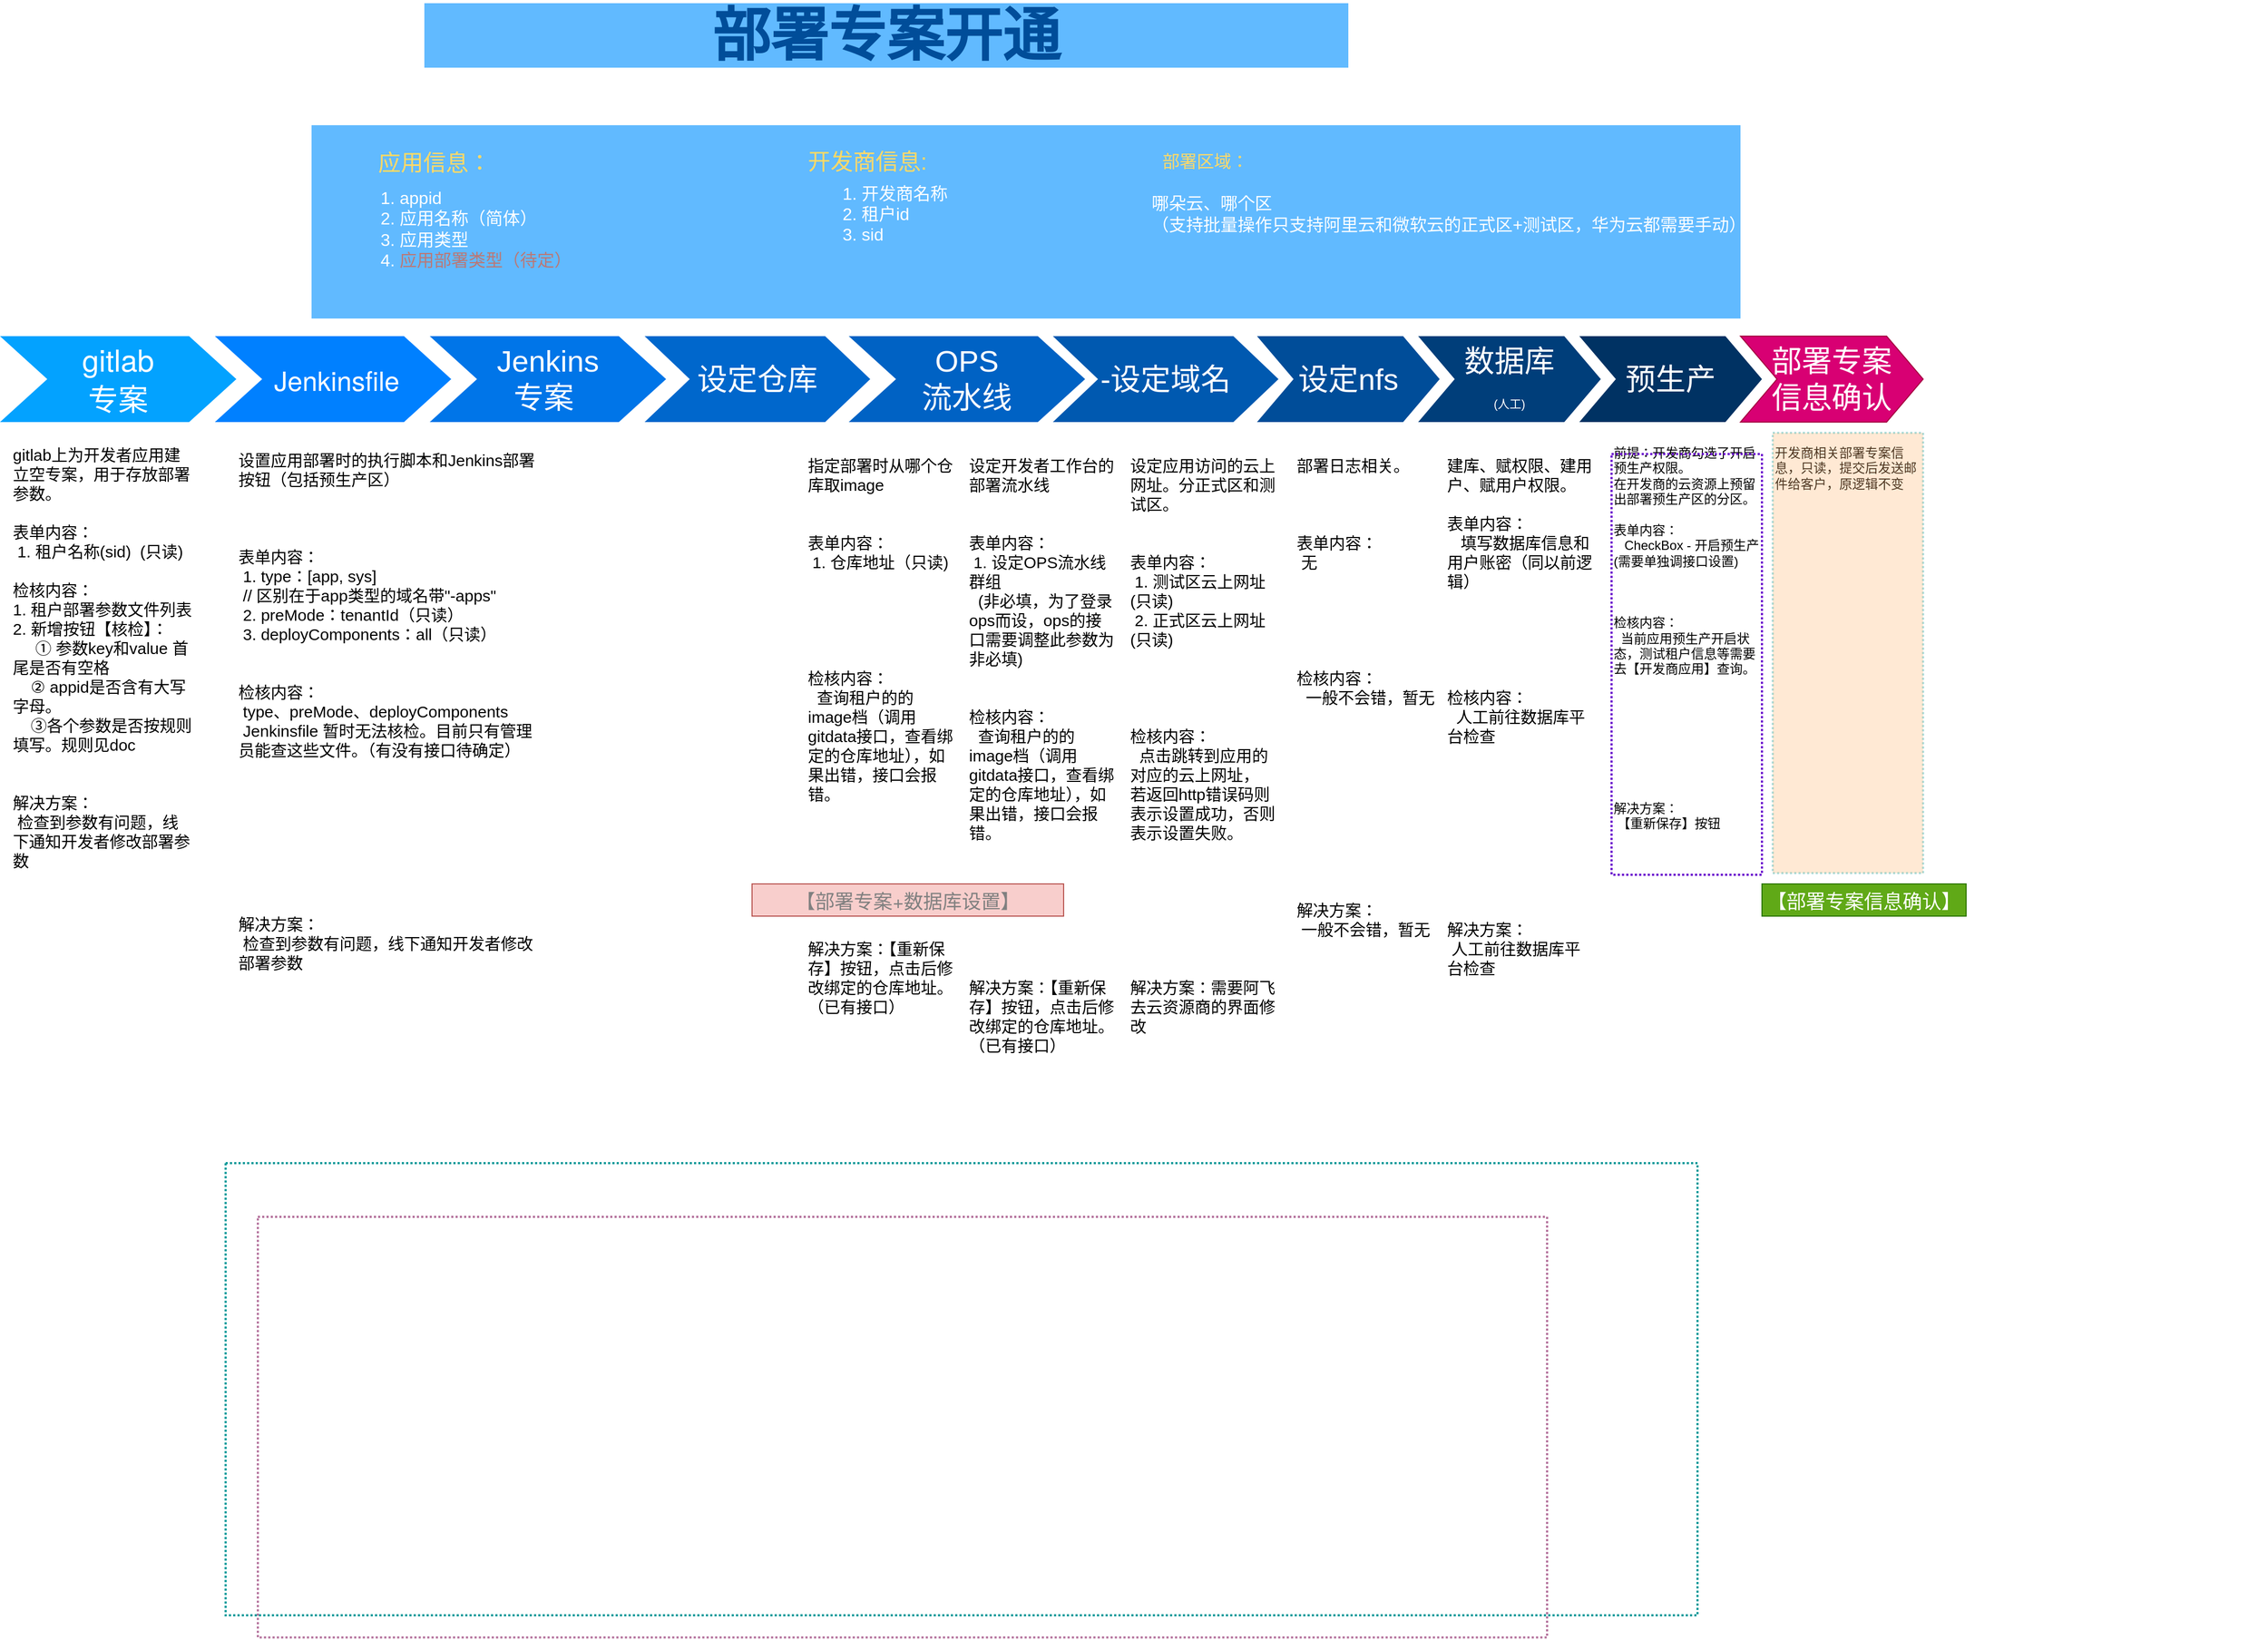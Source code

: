 <mxfile version="15.9.1" type="github">
  <diagram name="Page-1" id="d9b1e647-80fa-b4a2-5024-87a742678bcc">
    <mxGraphModel dx="3179" dy="1987" grid="1" gridSize="10" guides="1" tooltips="1" connect="1" arrows="1" fold="1" page="1" pageScale="1" pageWidth="1100" pageHeight="850" background="none" math="0" shadow="0">
      <root>
        <mxCell id="0" />
        <mxCell id="1" parent="0" />
        <mxCell id="57fe6abec08f04cb-1" value="&lt;font face=&quot;helvetica neue, helvetica, tahoma, arial, pingfang sc, source han sans cn, source han sans, source han serif, hiragino sans gb, wenquanyi micro hei, microsoft yahei, sans-serif&quot; style=&quot;font-size: 25px&quot;&gt;&amp;nbsp;Jenkinsfile&lt;/font&gt;" style="shape=step;whiteSpace=wrap;html=1;fontSize=25;fillColor=#0080FF;fontColor=#FFFFFF;strokeColor=none;" parent="1" vertex="1">
          <mxGeometry x="-150" y="180" width="220" height="80" as="geometry" />
        </mxCell>
        <mxCell id="57fe6abec08f04cb-2" value="Jenkins &lt;br&gt;专案&amp;nbsp;" style="shape=step;whiteSpace=wrap;html=1;fontSize=28;fillColor=#0075E8;fontColor=#FFFFFF;strokeColor=none;" parent="1" vertex="1">
          <mxGeometry x="50" y="180" width="220" height="80" as="geometry" />
        </mxCell>
        <mxCell id="57fe6abec08f04cb-3" value="设定仓库" style="shape=step;whiteSpace=wrap;html=1;fontSize=28;fillColor=#0067CC;fontColor=#FFFFFF;strokeColor=none;" parent="1" vertex="1">
          <mxGeometry x="250" y="180" width="210" height="80" as="geometry" />
        </mxCell>
        <mxCell id="57fe6abec08f04cb-4" value="OPS&lt;br&gt;流水线" style="shape=step;whiteSpace=wrap;html=1;fontSize=28;fillColor=#0062C4;fontColor=#FFFFFF;strokeColor=none;" parent="1" vertex="1">
          <mxGeometry x="440" y="180" width="220" height="80" as="geometry" />
        </mxCell>
        <mxCell id="57fe6abec08f04cb-5" value="-设定域名" style="shape=step;whiteSpace=wrap;html=1;fontSize=28;fillColor=#0059B0;fontColor=#FFFFFF;strokeColor=none;" parent="1" vertex="1">
          <mxGeometry x="630" y="180" width="210" height="80" as="geometry" />
        </mxCell>
        <mxCell id="57fe6abec08f04cb-6" value="设定nfs" style="shape=step;whiteSpace=wrap;html=1;fontSize=28;fillColor=#004D99;fontColor=#FFFFFF;strokeColor=none;" parent="1" vertex="1">
          <mxGeometry x="820" y="180" width="170" height="80" as="geometry" />
        </mxCell>
        <mxCell id="57fe6abec08f04cb-7" value="部署专案开通" style="text;html=1;strokeColor=none;fillColor=#61BAFF;align=center;verticalAlign=middle;whiteSpace=wrap;fontSize=54;fontStyle=1;fontColor=#004D99;" parent="1" vertex="1">
          <mxGeometry x="45" y="-130" width="860" height="60" as="geometry" />
        </mxCell>
        <mxCell id="QD2z16ngsbT5WN4hHSJs-1" value="&lt;font face=&quot;helvetica neue, helvetica, tahoma, arial, pingfang sc, source han sans cn, source han sans, source han serif, hiragino sans gb, wenquanyi micro hei, microsoft yahei, sans-serif&quot; style=&quot;font-size: 28px&quot;&gt;gitlab&lt;br&gt;专案&lt;/font&gt;" style="shape=step;whiteSpace=wrap;html=1;fontSize=28;fillColor=#03A2FF;fontColor=#FFFFFF;strokeColor=none;" vertex="1" parent="1">
          <mxGeometry x="-350" y="180" width="220" height="80" as="geometry" />
        </mxCell>
        <mxCell id="QD2z16ngsbT5WN4hHSJs-6" value="&lt;font&gt;&lt;span style=&quot;font-family: &amp;#34;helvetica neue&amp;#34; , &amp;#34;helvetica&amp;#34; , &amp;#34;tahoma&amp;#34; , &amp;#34;arial&amp;#34; , &amp;#34;pingfang sc&amp;#34; , &amp;#34;source han sans cn&amp;#34; , &amp;#34;source han sans&amp;#34; , &amp;#34;source han serif&amp;#34; , &amp;#34;hiragino sans gb&amp;#34; , &amp;#34;wenquanyi micro hei&amp;#34; , &amp;#34;microsoft yahei&amp;#34; , sans-serif ; font-size: 18px&quot;&gt;【&lt;/span&gt;&lt;span style=&quot;font-family: &amp;#34;helvetica neue&amp;#34; , &amp;#34;helvetica&amp;#34; , &amp;#34;tahoma&amp;#34; , &amp;#34;arial&amp;#34; , &amp;#34;pingfang sc&amp;#34; , &amp;#34;source han sans cn&amp;#34; , &amp;#34;source han sans&amp;#34; , &amp;#34;source han serif&amp;#34; , &amp;#34;hiragino sans gb&amp;#34; , &amp;#34;wenquanyi micro hei&amp;#34; , &amp;#34;microsoft yahei&amp;#34; , sans-serif ; font-size: 18px&quot;&gt;部署专案+数据库设置&lt;/span&gt;&lt;span style=&quot;font-family: &amp;#34;helvetica neue&amp;#34; , &amp;#34;helvetica&amp;#34; , &amp;#34;tahoma&amp;#34; , &amp;#34;arial&amp;#34; , &amp;#34;pingfang sc&amp;#34; , &amp;#34;source han sans cn&amp;#34; , &amp;#34;source han sans&amp;#34; , &amp;#34;source han serif&amp;#34; , &amp;#34;hiragino sans gb&amp;#34; , &amp;#34;wenquanyi micro hei&amp;#34; , &amp;#34;microsoft yahei&amp;#34; , sans-serif ; font-size: 18px&quot;&gt;】&lt;/span&gt;&lt;/font&gt;" style="text;html=1;strokeColor=#b85450;fillColor=#f8cecc;align=center;verticalAlign=middle;whiteSpace=wrap;rounded=0;fontColor=#808080;" vertex="1" parent="1">
          <mxGeometry x="350" y="690" width="290" height="30" as="geometry" />
        </mxCell>
        <mxCell id="QD2z16ngsbT5WN4hHSJs-15" value="预生产" style="shape=step;whiteSpace=wrap;html=1;fontSize=28;fillColor=#003263;fontColor=#FFFFFF;strokeColor=none;" vertex="1" parent="1">
          <mxGeometry x="1120" y="180" width="170" height="80" as="geometry" />
        </mxCell>
        <mxCell id="QD2z16ngsbT5WN4hHSJs-16" value="前提：开发商勾选了开启预生产权限。&lt;br style=&quot;font-size: 12px;&quot;&gt;在开发商的云资源上预留出部署预生产区的分区。&lt;br style=&quot;font-size: 12px;&quot;&gt;&lt;br style=&quot;font-size: 12px;&quot;&gt;表单内容：&lt;br style=&quot;font-size: 12px;&quot;&gt;&amp;nbsp; &amp;nbsp;CheckBox - 开启预生产&lt;br style=&quot;font-size: 12px;&quot;&gt;(需要单独调接口设置)&lt;br style=&quot;font-size: 12px;&quot;&gt;&lt;br style=&quot;font-size: 12px;&quot;&gt;&lt;br style=&quot;font-size: 12px;&quot;&gt;&lt;br style=&quot;font-size: 12px;&quot;&gt;检核内容：&lt;br style=&quot;font-size: 12px;&quot;&gt;&amp;nbsp; 当前应用预生产开启状态，测试租户信息等需要去【开发商应用】查询。&lt;div style=&quot;font-size: 12px;&quot;&gt;&lt;br style=&quot;font-size: 12px;&quot;&gt;&lt;/div&gt;&lt;div style=&quot;font-size: 12px;&quot;&gt;&lt;br style=&quot;font-size: 12px;&quot;&gt;&lt;/div&gt;&lt;div style=&quot;font-size: 12px;&quot;&gt;&lt;br style=&quot;font-size: 12px;&quot;&gt;&lt;/div&gt;&lt;div style=&quot;font-size: 12px;&quot;&gt;&lt;br style=&quot;font-size: 12px;&quot;&gt;&lt;/div&gt;&lt;div style=&quot;font-size: 12px;&quot;&gt;&lt;br style=&quot;font-size: 12px;&quot;&gt;&lt;/div&gt;&lt;div style=&quot;font-size: 12px;&quot;&gt;&lt;br style=&quot;font-size: 12px;&quot;&gt;&lt;/div&gt;&lt;div style=&quot;font-size: 12px;&quot;&gt;&lt;br style=&quot;font-size: 12px;&quot;&gt;&lt;/div&gt;&lt;div style=&quot;font-size: 12px;&quot;&gt;&lt;br style=&quot;font-size: 12px;&quot;&gt;&lt;/div&gt;&lt;div style=&quot;font-size: 12px;&quot;&gt;&lt;span style=&quot;font-size: 12px;&quot;&gt;解决方案：&lt;/span&gt;&lt;span style=&quot;font-size: 12px;&quot;&gt;&amp;nbsp;&amp;nbsp;&lt;/span&gt;&lt;br style=&quot;font-size: 12px;&quot;&gt;&lt;/div&gt;&amp;nbsp;【重新保存】按钮&lt;div style=&quot;font-size: 12px;&quot;&gt;&lt;br style=&quot;font-size: 12px;&quot;&gt;&lt;/div&gt;" style="text;spacingTop=-5;fillColor=#ffffff;whiteSpace=wrap;html=1;align=left;fontSize=12;fontFamily=Helvetica;fillColor=none;strokeColor=none;" vertex="1" parent="1">
          <mxGeometry x="1150" y="280" width="140" height="470" as="geometry" />
        </mxCell>
        <mxCell id="QD2z16ngsbT5WN4hHSJs-17" value="数据库&lt;br&gt;&lt;font style=&quot;font-size: 11px&quot;&gt;(人工)&lt;/font&gt;" style="shape=step;whiteSpace=wrap;html=1;fontSize=28;fillColor=#003E7A;fontColor=#FFFFFF;strokeColor=none;" vertex="1" parent="1">
          <mxGeometry x="970" y="180" width="170" height="80" as="geometry" />
        </mxCell>
        <mxCell id="QD2z16ngsbT5WN4hHSJs-19" value="部署专案&lt;br&gt;信息确认" style="shape=step;whiteSpace=wrap;html=1;fontSize=28;fillColor=#d80073;strokeColor=#A50040;fontColor=#ffffff;" vertex="1" parent="1">
          <mxGeometry x="1270" y="180" width="170" height="80" as="geometry" />
        </mxCell>
        <mxCell id="QD2z16ngsbT5WN4hHSJs-20" value="开发商相关部署专案信息，只读，提交后发送邮件给客户，原逻辑不变" style="text;spacingTop=-5;fillColor=#ffffff;whiteSpace=wrap;html=1;align=left;fontSize=12;fontFamily=Helvetica;fillColor=none;strokeColor=none;" vertex="1" parent="1">
          <mxGeometry x="1300" y="280" width="140" height="470" as="geometry" />
        </mxCell>
        <mxCell id="QD2z16ngsbT5WN4hHSJs-21" value="&lt;font&gt;&lt;span style=&quot;font-family: &amp;#34;helvetica neue&amp;#34; , &amp;#34;helvetica&amp;#34; , &amp;#34;tahoma&amp;#34; , &amp;#34;arial&amp;#34; , &amp;#34;pingfang sc&amp;#34; , &amp;#34;source han sans cn&amp;#34; , &amp;#34;source han sans&amp;#34; , &amp;#34;source han serif&amp;#34; , &amp;#34;hiragino sans gb&amp;#34; , &amp;#34;wenquanyi micro hei&amp;#34; , &amp;#34;microsoft yahei&amp;#34; , sans-serif ; font-size: 18px&quot;&gt;【&lt;/span&gt;&lt;span style=&quot;font-family: &amp;#34;helvetica neue&amp;#34; , &amp;#34;helvetica&amp;#34; , &amp;#34;tahoma&amp;#34; , &amp;#34;arial&amp;#34; , &amp;#34;pingfang sc&amp;#34; , &amp;#34;source han sans cn&amp;#34; , &amp;#34;source han sans&amp;#34; , &amp;#34;source han serif&amp;#34; , &amp;#34;hiragino sans gb&amp;#34; , &amp;#34;wenquanyi micro hei&amp;#34; , &amp;#34;microsoft yahei&amp;#34; , sans-serif ; font-size: 18px&quot;&gt;部署专案信息确认&lt;/span&gt;&lt;span style=&quot;font-family: &amp;#34;helvetica neue&amp;#34; , &amp;#34;helvetica&amp;#34; , &amp;#34;tahoma&amp;#34; , &amp;#34;arial&amp;#34; , &amp;#34;pingfang sc&amp;#34; , &amp;#34;source han sans cn&amp;#34; , &amp;#34;source han sans&amp;#34; , &amp;#34;source han serif&amp;#34; , &amp;#34;hiragino sans gb&amp;#34; , &amp;#34;wenquanyi micro hei&amp;#34; , &amp;#34;microsoft yahei&amp;#34; , sans-serif ; font-size: 18px&quot;&gt;】&lt;/span&gt;&lt;/font&gt;" style="text;html=1;strokeColor=#2D7600;fillColor=#60a917;align=center;verticalAlign=middle;whiteSpace=wrap;rounded=0;fontColor=#ffffff;" vertex="1" parent="1">
          <mxGeometry x="1290" y="690" width="190" height="30" as="geometry" />
        </mxCell>
        <mxCell id="QD2z16ngsbT5WN4hHSJs-26" value="" style="group" vertex="1" connectable="0" parent="1">
          <mxGeometry x="-50" y="-20" width="1809.675" height="180" as="geometry" />
        </mxCell>
        <mxCell id="QD2z16ngsbT5WN4hHSJs-3" value="" style="text;html=1;strokeColor=none;fillColor=#61BAFF;align=center;verticalAlign=middle;whiteSpace=wrap;fontSize=54;fontStyle=1;fontColor=#004D99;container=0;" vertex="1" parent="QD2z16ngsbT5WN4hHSJs-26">
          <mxGeometry x="-10" y="3.58" width="1330" height="180" as="geometry" />
        </mxCell>
        <mxCell id="QD2z16ngsbT5WN4hHSJs-11" value="&lt;div&gt;部署区域：&lt;/div&gt;" style="text;html=1;strokeColor=none;fillColor=none;align=left;verticalAlign=middle;whiteSpace=wrap;rounded=1;fontColor=#FFD966;fontSize=16;" vertex="1" parent="QD2z16ngsbT5WN4hHSJs-26">
          <mxGeometry x="779.994" y="30.0" width="729.355" height="13.585" as="geometry" />
        </mxCell>
        <mxCell id="QD2z16ngsbT5WN4hHSJs-9" value="&lt;ol style=&quot;font-size: 16px;&quot;&gt;&lt;li style=&quot;font-size: 16px;&quot;&gt;开发商名称&lt;/li&gt;&lt;li style=&quot;font-size: 16px;&quot;&gt;租户id&lt;/li&gt;&lt;li style=&quot;font-size: 16px;&quot;&gt;sid&lt;/li&gt;&lt;/ol&gt;" style="text;html=1;strokeColor=none;fillColor=none;align=left;verticalAlign=middle;whiteSpace=wrap;rounded=1;fontColor=#FFFFFF;fontSize=16;" vertex="1" parent="QD2z16ngsbT5WN4hHSJs-26">
          <mxGeometry x="460.004" y="79.623" width="729.355" height="13.585" as="geometry" />
        </mxCell>
        <mxCell id="QD2z16ngsbT5WN4hHSJs-5" value="开发商信息:" style="text;html=1;strokeColor=none;fillColor=none;align=left;verticalAlign=middle;whiteSpace=wrap;rounded=1;fontColor=#FFD966;fontSize=21;arcSize=50;sketch=0;" vertex="1" parent="QD2z16ngsbT5WN4hHSJs-26">
          <mxGeometry x="450" y="30" width="170" height="13.58" as="geometry" />
        </mxCell>
        <mxCell id="QD2z16ngsbT5WN4hHSJs-13" value="" style="group;fontColor=#FFD966;fontSize=21;" vertex="1" connectable="0" parent="QD2z16ngsbT5WN4hHSJs-26">
          <mxGeometry x="50" y="29.99" width="160" height="31.42" as="geometry" />
        </mxCell>
        <mxCell id="QD2z16ngsbT5WN4hHSJs-4" value="&lt;div&gt;&lt;font style=&quot;font-size: 21px&quot;&gt;应用信息：&lt;/font&gt;&lt;/div&gt;" style="text;html=1;strokeColor=none;fillColor=none;align=left;verticalAlign=middle;whiteSpace=wrap;rounded=1;fontColor=#FFD966;fontSize=16;" vertex="1" parent="QD2z16ngsbT5WN4hHSJs-13">
          <mxGeometry width="119.07" height="15.285" as="geometry" />
        </mxCell>
        <mxCell id="QD2z16ngsbT5WN4hHSJs-7" value="&lt;span&gt;哪朵云、哪个区&lt;/span&gt;&lt;br&gt;&lt;div style=&quot;font-size: 16px&quot;&gt;&lt;span style=&quot;font-size: 16px&quot;&gt;（支持批量操作只支持阿里云和微软云的正式区+测试区，华为云都需要手动）&lt;/span&gt;&lt;/div&gt;" style="text;html=1;strokeColor=none;fillColor=none;align=left;verticalAlign=middle;whiteSpace=wrap;rounded=1;fontColor=#FFFFFF;fontSize=16;" vertex="1" parent="QD2z16ngsbT5WN4hHSJs-26">
          <mxGeometry x="769.997" y="79.627" width="1029.677" height="13.585" as="geometry" />
        </mxCell>
        <mxCell id="QD2z16ngsbT5WN4hHSJs-10" value="&lt;ol style=&quot;font-size: 16px&quot;&gt;&lt;li style=&quot;font-size: 16px&quot;&gt;appid&lt;/li&gt;&lt;li style=&quot;font-size: 16px&quot;&gt;应用名称（简体）&lt;/li&gt;&lt;li style=&quot;font-size: 16px&quot;&gt;应用类型&lt;/li&gt;&lt;li style=&quot;font-size: 16px&quot;&gt;&lt;font color=&quot;#ba7876&quot;&gt;应用部署类型（待定）&lt;/font&gt;&lt;/li&gt;&lt;/ol&gt;" style="text;html=1;strokeColor=none;fillColor=none;align=left;verticalAlign=middle;whiteSpace=wrap;rounded=1;fontColor=#FFFFFF;fontSize=16;" vertex="1" parent="QD2z16ngsbT5WN4hHSJs-26">
          <mxGeometry x="30.004" y="93.211" width="922.419" height="13.585" as="geometry" />
        </mxCell>
        <mxCell id="QD2z16ngsbT5WN4hHSJs-34" value="" style="rounded=0;whiteSpace=wrap;html=1;shadow=0;dashed=1;dashPattern=1 1;labelBackgroundColor=none;sketch=0;fontSize=26;fontColor=#BA7876;strokeColor=#009999;strokeWidth=2;fillColor=#FFB570;opacity=30;" vertex="1" parent="1">
          <mxGeometry x="1300" y="270" width="140" height="410" as="geometry" />
        </mxCell>
        <mxCell id="57fe6abec08f04cb-8" value="设置应用部署时的执行脚本和Jenkins部署按钮（包括预生产区）&lt;br style=&quot;font-size: 15px;&quot;&gt;&lt;br style=&quot;font-size: 15px;&quot;&gt;&lt;br style=&quot;font-size: 15px;&quot;&gt;&lt;br style=&quot;font-size: 15px;&quot;&gt;表单内容：&lt;br style=&quot;font-size: 15px;&quot;&gt;&amp;nbsp;1.&amp;nbsp;type：[app,&amp;nbsp;sys]&lt;br style=&quot;font-size: 15px;&quot;&gt;&amp;nbsp;// 区别在于app类型的域名带&quot;-apps&quot;&amp;nbsp;&lt;br style=&quot;font-size: 15px;&quot;&gt;&amp;nbsp;2.&amp;nbsp;preMode：tenantId（只读）&lt;br style=&quot;font-size: 15px;&quot;&gt;&amp;nbsp;3.&amp;nbsp;deployComponents：all（只读）&lt;br style=&quot;font-size: 15px;&quot;&gt;&lt;br style=&quot;font-size: 15px;&quot;&gt;&lt;br style=&quot;font-size: 15px;&quot;&gt;检核内容：&lt;br style=&quot;font-size: 15px;&quot;&gt;&amp;nbsp;type、preMode、deployComponents&lt;br style=&quot;font-size: 15px;&quot;&gt;&amp;nbsp;Jenkinsfile 暂时无法核检。目前只有管理员能查这些文件。（有没有接口待确定）&lt;br style=&quot;font-size: 15px;&quot;&gt;&lt;br style=&quot;font-size: 15px;&quot;&gt;&lt;br style=&quot;font-size: 15px;&quot;&gt;&lt;div style=&quot;font-size: 15px;&quot;&gt;&lt;br style=&quot;font-size: 15px;&quot;&gt;&lt;/div&gt;&lt;div style=&quot;font-size: 15px;&quot;&gt;&lt;br style=&quot;font-size: 15px;&quot;&gt;&lt;/div&gt;&lt;div style=&quot;font-size: 15px;&quot;&gt;&lt;br style=&quot;font-size: 15px;&quot;&gt;&lt;/div&gt;&lt;div style=&quot;font-size: 15px;&quot;&gt;&lt;br style=&quot;font-size: 15px;&quot;&gt;&lt;/div&gt;&lt;div style=&quot;font-size: 15px;&quot;&gt;&lt;br style=&quot;font-size: 15px;&quot;&gt;&lt;/div&gt;&lt;div style=&quot;font-size: 15px;&quot;&gt;&lt;br style=&quot;font-size: 15px;&quot;&gt;&lt;/div&gt;&lt;div style=&quot;font-size: 15px;&quot;&gt;解决方案：&lt;/div&gt;&lt;div style=&quot;font-size: 15px;&quot;&gt;&amp;nbsp;检查到参数有问题，线下通知开发者修改部署参数&lt;/div&gt;" style="text;spacingTop=-5;fillColor=#ffffff;whiteSpace=wrap;html=1;align=left;fontSize=15;fontFamily=Helvetica;fillColor=none;strokeColor=none;" parent="1" vertex="1">
          <mxGeometry x="-130" y="284.892" width="280" height="460.208" as="geometry" />
        </mxCell>
        <mxCell id="57fe6abec08f04cb-10" value="指定部署时从哪个仓库取image&lt;br style=&quot;font-size: 15px;&quot;&gt;&lt;br style=&quot;font-size: 15px;&quot;&gt;&lt;br style=&quot;font-size: 15px;&quot;&gt;表单内容：&lt;br style=&quot;font-size: 15px;&quot;&gt;&amp;nbsp;1. 仓库地址（只读)&lt;br style=&quot;font-size: 15px;&quot;&gt;&lt;br style=&quot;font-size: 15px;&quot;&gt;&lt;br style=&quot;font-size: 15px;&quot;&gt;&lt;br style=&quot;font-size: 15px;&quot;&gt;&lt;br style=&quot;font-size: 15px;&quot;&gt;&lt;br style=&quot;font-size: 15px;&quot;&gt;检核内容：&lt;br style=&quot;font-size: 15px;&quot;&gt;&amp;nbsp; 查询&lt;span style=&quot;font-size: 15px;&quot;&gt;租户的的image档（调用 gitdata接口，查看绑定的仓库地址），如果出错，接口会报错。&lt;/span&gt;&lt;div style=&quot;font-size: 15px;&quot;&gt;&lt;br style=&quot;font-size: 15px;&quot;&gt;&lt;/div&gt;&lt;div style=&quot;font-size: 15px;&quot;&gt;&lt;br style=&quot;font-size: 15px;&quot;&gt;&lt;/div&gt;&lt;div style=&quot;font-size: 15px;&quot;&gt;&lt;br style=&quot;font-size: 15px;&quot;&gt;&lt;/div&gt;&lt;div style=&quot;font-size: 15px;&quot;&gt;&lt;br style=&quot;font-size: 15px;&quot;&gt;&lt;/div&gt;&lt;div style=&quot;font-size: 15px;&quot;&gt;&lt;br style=&quot;font-size: 15px;&quot;&gt;&lt;/div&gt;&lt;div style=&quot;font-size: 15px;&quot;&gt;&lt;br style=&quot;font-size: 15px;&quot;&gt;&lt;/div&gt;&lt;div style=&quot;font-size: 15px;&quot;&gt;&lt;br style=&quot;font-size: 15px;&quot;&gt;&lt;/div&gt;&lt;div style=&quot;font-size: 15px;&quot;&gt;解决方案：【重新保存】按钮，点击后修改绑定的仓库地址。（已有接口）&lt;/div&gt;&lt;br style=&quot;font-size: 15px;&quot;&gt;&lt;br style=&quot;font-size: 15px;&quot;&gt;&lt;div style=&quot;font-size: 15px;&quot;&gt;&lt;br style=&quot;font-size: 15px;&quot;&gt;&lt;/div&gt;&lt;div style=&quot;font-size: 15px;&quot;&gt;&lt;br style=&quot;font-size: 15px;&quot;&gt;&lt;/div&gt;&lt;div style=&quot;font-size: 15px;&quot;&gt;&lt;br style=&quot;font-size: 15px;&quot;&gt;&lt;/div&gt;&lt;div style=&quot;font-size: 15px;&quot;&gt;&lt;br style=&quot;font-size: 15px;&quot;&gt;&lt;/div&gt;&lt;div style=&quot;font-size: 15px;&quot;&gt;&lt;br style=&quot;font-size: 15px;&quot;&gt;&lt;/div&gt;&lt;div style=&quot;font-size: 15px;&quot;&gt;&lt;br style=&quot;font-size: 15px;&quot;&gt;&lt;/div&gt;&lt;div style=&quot;font-size: 15px;&quot;&gt;&lt;br style=&quot;font-size: 15px;&quot;&gt;&lt;/div&gt;" style="text;spacingTop=-5;fillColor=#ffffff;whiteSpace=wrap;html=1;align=left;fontSize=15;fontFamily=Helvetica;fillColor=none;strokeColor=none;" parent="1" vertex="1">
          <mxGeometry x="400" y="289.792" width="140" height="460.208" as="geometry" />
        </mxCell>
        <mxCell id="57fe6abec08f04cb-11" value="设定开发者工作台的部署流水线&lt;br style=&quot;font-size: 15px;&quot;&gt;&lt;br style=&quot;font-size: 15px;&quot;&gt;&lt;br style=&quot;font-size: 15px;&quot;&gt;表单内容：&lt;br style=&quot;font-size: 15px;&quot;&gt;&amp;nbsp;1. 设定OPS流水线群组&amp;nbsp;&lt;br style=&quot;font-size: 15px;&quot;&gt;&amp;nbsp; (非必填，为了登录ops而设，ops的接口需要调整此参数为非必填)&lt;br style=&quot;font-size: 15px;&quot;&gt;&lt;br style=&quot;font-size: 15px;&quot;&gt;&lt;br style=&quot;font-size: 15px;&quot;&gt;检核内容：&lt;br style=&quot;font-size: 15px;&quot;&gt;&amp;nbsp; 查询租户的的image档（调用 gitdata接口，查看绑定的仓库地址），如果出错，接口会报错。&lt;div style=&quot;font-size: 15px;&quot;&gt;&lt;br style=&quot;font-size: 15px;&quot;&gt;&lt;/div&gt;&lt;div style=&quot;font-size: 15px;&quot;&gt;&lt;br style=&quot;font-size: 15px;&quot;&gt;&lt;/div&gt;&lt;div style=&quot;font-size: 15px;&quot;&gt;&lt;br style=&quot;font-size: 15px;&quot;&gt;&lt;/div&gt;&lt;div style=&quot;font-size: 15px;&quot;&gt;&lt;br style=&quot;font-size: 15px;&quot;&gt;&lt;/div&gt;&lt;div style=&quot;font-size: 15px;&quot;&gt;&lt;br style=&quot;font-size: 15px;&quot;&gt;&lt;/div&gt;&lt;div style=&quot;font-size: 15px;&quot;&gt;&lt;br style=&quot;font-size: 15px;&quot;&gt;&lt;/div&gt;&lt;div style=&quot;font-size: 15px;&quot;&gt;&lt;br style=&quot;font-size: 15px;&quot;&gt;&lt;/div&gt;&lt;div style=&quot;font-size: 15px;&quot;&gt;解决方案：【重新保存】按钮，点击后修改绑定的仓库地址。（已有接口）&lt;/div&gt;&lt;div style=&quot;font-size: 15px;&quot;&gt;&lt;br style=&quot;font-size: 15px;&quot;&gt;&lt;/div&gt;" style="text;spacingTop=-5;fillColor=#ffffff;whiteSpace=wrap;html=1;align=left;fontSize=15;fontFamily=Helvetica;fillColor=none;strokeColor=none;" parent="1" vertex="1">
          <mxGeometry x="550" y="289.792" width="140" height="460.208" as="geometry" />
        </mxCell>
        <mxCell id="QD2z16ngsbT5WN4hHSJs-29" value="" style="rounded=0;whiteSpace=wrap;html=1;shadow=0;dashed=1;dashPattern=1 1;labelBackgroundColor=none;sketch=0;fontSize=15;fontColor=#BA7876;strokeColor=#B5739D;fillColor=none;strokeWidth=2;" vertex="1" parent="1">
          <mxGeometry x="-110" y="1000.002" width="1200" height="391.667" as="geometry" />
        </mxCell>
        <mxCell id="57fe6abec08f04cb-12" value="设定应用访问的云上网址。分正式区和测试区。&lt;br style=&quot;font-size: 15px;&quot;&gt;&lt;br style=&quot;font-size: 15px;&quot;&gt;&lt;br style=&quot;font-size: 15px;&quot;&gt;表单内容：&lt;br style=&quot;font-size: 15px;&quot;&gt;&amp;nbsp;1. 测试区云上网址(只读)&lt;br style=&quot;font-size: 15px;&quot;&gt;&amp;nbsp;2. 正式区云上网址(只读)&lt;br style=&quot;font-size: 15px;&quot;&gt;&lt;br style=&quot;font-size: 15px;&quot;&gt;&lt;br style=&quot;font-size: 15px;&quot;&gt;&lt;br style=&quot;font-size: 15px;&quot;&gt;&lt;br style=&quot;font-size: 15px;&quot;&gt;检核内容：&lt;br style=&quot;font-size: 15px;&quot;&gt;&amp;nbsp; 点击跳转到应用的对应的云上网址， 若返回http错误码则表示设置成功，否则表示设置失败。&lt;div style=&quot;font-size: 15px;&quot;&gt;&lt;br style=&quot;font-size: 15px;&quot;&gt;&lt;/div&gt;&lt;div style=&quot;font-size: 15px;&quot;&gt;&lt;br style=&quot;font-size: 15px;&quot;&gt;&lt;/div&gt;&lt;div style=&quot;font-size: 15px;&quot;&gt;&lt;br style=&quot;font-size: 15px;&quot;&gt;&lt;/div&gt;&lt;div style=&quot;font-size: 15px;&quot;&gt;&lt;br style=&quot;font-size: 15px;&quot;&gt;&lt;/div&gt;&lt;div style=&quot;font-size: 15px;&quot;&gt;&lt;br style=&quot;font-size: 15px;&quot;&gt;&lt;/div&gt;&lt;div style=&quot;font-size: 15px;&quot;&gt;&lt;br style=&quot;font-size: 15px;&quot;&gt;&lt;/div&gt;&lt;div style=&quot;font-size: 15px;&quot;&gt;&lt;br style=&quot;font-size: 15px;&quot;&gt;&lt;/div&gt;&lt;div style=&quot;font-size: 15px;&quot;&gt;解决方案：需要阿飞去云资源商的界面修改&lt;/div&gt;&lt;div style=&quot;font-size: 15px;&quot;&gt;&lt;br style=&quot;font-size: 15px;&quot;&gt;&lt;/div&gt;" style="text;spacingTop=-5;fillColor=#ffffff;whiteSpace=wrap;html=1;align=left;fontSize=15;fontFamily=Helvetica;fillColor=none;strokeColor=none;" parent="1" vertex="1">
          <mxGeometry x="700" y="289.792" width="140" height="460.208" as="geometry" />
        </mxCell>
        <mxCell id="57fe6abec08f04cb-13" value="部署日志相关。&lt;br style=&quot;font-size: 15px;&quot;&gt;&lt;br style=&quot;font-size: 15px;&quot;&gt;&lt;br style=&quot;font-size: 15px;&quot;&gt;&lt;br style=&quot;font-size: 15px;&quot;&gt;表单内容：&lt;br style=&quot;font-size: 15px;&quot;&gt;&amp;nbsp;无&lt;br style=&quot;font-size: 15px;&quot;&gt;&lt;br style=&quot;font-size: 15px;&quot;&gt;&lt;br style=&quot;font-size: 15px;&quot;&gt;&lt;br style=&quot;font-size: 15px;&quot;&gt;&lt;br style=&quot;font-size: 15px;&quot;&gt;&lt;br style=&quot;font-size: 15px;&quot;&gt;检核内容：&lt;br style=&quot;font-size: 15px;&quot;&gt;&amp;nbsp; 一般不会错，暂无&lt;div style=&quot;font-size: 15px;&quot;&gt;&lt;br style=&quot;font-size: 15px;&quot;&gt;&lt;/div&gt;&lt;div style=&quot;font-size: 15px;&quot;&gt;&lt;br style=&quot;font-size: 15px;&quot;&gt;&lt;/div&gt;&lt;div style=&quot;font-size: 15px;&quot;&gt;&lt;br style=&quot;font-size: 15px;&quot;&gt;&lt;/div&gt;&lt;div style=&quot;font-size: 15px;&quot;&gt;&lt;br style=&quot;font-size: 15px;&quot;&gt;&lt;/div&gt;&lt;div style=&quot;font-size: 15px;&quot;&gt;&lt;br style=&quot;font-size: 15px;&quot;&gt;&lt;/div&gt;&lt;div style=&quot;font-size: 15px;&quot;&gt;&lt;br style=&quot;font-size: 15px;&quot;&gt;&lt;/div&gt;&lt;div style=&quot;font-size: 15px;&quot;&gt;&lt;br style=&quot;font-size: 15px;&quot;&gt;&lt;/div&gt;&lt;div style=&quot;font-size: 15px;&quot;&gt;&lt;br style=&quot;font-size: 15px;&quot;&gt;&lt;/div&gt;&lt;div style=&quot;font-size: 15px;&quot;&gt;&lt;br style=&quot;font-size: 15px;&quot;&gt;&lt;/div&gt;&lt;div style=&quot;font-size: 15px;&quot;&gt;&lt;br style=&quot;font-size: 15px;&quot;&gt;&lt;/div&gt;&lt;div style=&quot;font-size: 15px;&quot;&gt;解决方案：&lt;span style=&quot;font-size: 15px;&quot;&gt;&amp;nbsp;&amp;nbsp;&lt;/span&gt;&lt;/div&gt;&amp;nbsp;一般不会错，暂无&lt;div style=&quot;font-size: 15px;&quot;&gt;&lt;br style=&quot;font-size: 15px;&quot;&gt;&lt;/div&gt;" style="text;spacingTop=-5;fillColor=#ffffff;whiteSpace=wrap;html=1;align=left;fontSize=15;fontFamily=Helvetica;fillColor=none;strokeColor=none;" parent="1" vertex="1">
          <mxGeometry x="855" y="289.792" width="140" height="460.208" as="geometry" />
        </mxCell>
        <mxCell id="QD2z16ngsbT5WN4hHSJs-33" value="" style="rounded=0;whiteSpace=wrap;html=1;shadow=0;dashed=1;dashPattern=1 1;labelBackgroundColor=none;sketch=0;fontSize=15;fontColor=#BA7876;strokeColor=#009999;strokeWidth=2;fillColor=none;" vertex="1" parent="1">
          <mxGeometry x="-140" y="950.004" width="1370" height="421.042" as="geometry" />
        </mxCell>
        <mxCell id="QD2z16ngsbT5WN4hHSJs-2" value="gitlab上为开发者应用建立空专案，用于存放部署参数。&lt;br style=&quot;font-size: 15px&quot;&gt;&lt;br style=&quot;font-size: 15px&quot;&gt;表单内容：&lt;br style=&quot;font-size: 15px&quot;&gt;&amp;nbsp;1. 租户名称(sid)&amp;nbsp; (只读)&lt;br style=&quot;font-size: 15px&quot;&gt;&amp;nbsp;&lt;br style=&quot;font-size: 15px&quot;&gt;检核内容：&lt;br style=&quot;font-size: 15px&quot;&gt;1. 租户部署参数文件列表&lt;br style=&quot;font-size: 15px&quot;&gt;2.&amp;nbsp;&lt;span style=&quot;font-size: 15px&quot;&gt;新增按钮【核检】：&lt;/span&gt;&lt;div style=&quot;font-size: 15px&quot;&gt;&lt;span style=&quot;font-size: 15px&quot;&gt;&amp;nbsp; &amp;nbsp; &amp;nbsp;① 参数key和value 首尾是否有空格&lt;/span&gt;&lt;br style=&quot;font-size: 15px&quot;&gt;&lt;/div&gt;&lt;div style=&quot;font-size: 15px&quot;&gt;&lt;span style=&quot;font-size: 15px&quot;&gt;&amp;nbsp; &amp;nbsp; ② appid是否含有大写字母。&lt;/span&gt;&lt;/div&gt;&lt;div style=&quot;font-size: 15px&quot;&gt;&lt;span style=&quot;font-size: 15px&quot;&gt;&amp;nbsp; &amp;nbsp; ③各个参数是否按规则填写。规则见doc&lt;/span&gt;&lt;br style=&quot;font-size: 15px&quot;&gt;&lt;/div&gt;&lt;div style=&quot;font-size: 15px&quot;&gt;&lt;span style=&quot;font-size: 15px&quot;&gt;&lt;br style=&quot;font-size: 15px&quot;&gt;&lt;/span&gt;&lt;/div&gt;&lt;div style=&quot;font-size: 15px&quot;&gt;&lt;span style=&quot;font-size: 15px&quot;&gt;&lt;br&gt;&lt;/span&gt;&lt;/div&gt;&lt;div style=&quot;font-size: 15px&quot;&gt;&lt;span style=&quot;font-size: 15px&quot;&gt;解决方案：&lt;/span&gt;&lt;/div&gt;&lt;div style=&quot;font-size: 15px&quot;&gt;&lt;span style=&quot;font-size: 15px&quot;&gt;&amp;nbsp;检查到参数有问题，线下通知开发者修改部署参数&lt;/span&gt;&lt;/div&gt;" style="text;spacingTop=-5;fillColor=#ffffff;whiteSpace=wrap;html=1;align=left;fontSize=15;fontFamily=Helvetica;fillColor=none;strokeColor=none;" vertex="1" parent="1">
          <mxGeometry x="-340" y="280" width="170" height="460.21" as="geometry" />
        </mxCell>
        <mxCell id="QD2z16ngsbT5WN4hHSJs-18" value="建库、赋权限、建用户、赋用户权限。&lt;br style=&quot;font-size: 15px;&quot;&gt;&lt;br style=&quot;font-size: 15px;&quot;&gt;表单内容：&lt;br style=&quot;font-size: 15px;&quot;&gt;&amp;nbsp; &amp;nbsp;填写数据库信息和用户账密（同以前逻辑）&lt;br style=&quot;font-size: 15px;&quot;&gt;&lt;br style=&quot;font-size: 15px;&quot;&gt;&lt;br style=&quot;font-size: 15px;&quot;&gt;&lt;br style=&quot;font-size: 15px;&quot;&gt;&lt;br style=&quot;font-size: 15px;&quot;&gt;&lt;br style=&quot;font-size: 15px;&quot;&gt;检核内容：&lt;br style=&quot;font-size: 15px;&quot;&gt;&amp;nbsp; 人工前往数据库平台检查&lt;div style=&quot;font-size: 15px;&quot;&gt;&lt;br style=&quot;font-size: 15px;&quot;&gt;&lt;/div&gt;&lt;div style=&quot;font-size: 15px;&quot;&gt;&lt;br style=&quot;font-size: 15px;&quot;&gt;&lt;/div&gt;&lt;div style=&quot;font-size: 15px;&quot;&gt;&lt;br style=&quot;font-size: 15px;&quot;&gt;&lt;/div&gt;&lt;div style=&quot;font-size: 15px;&quot;&gt;&lt;br style=&quot;font-size: 15px;&quot;&gt;&lt;/div&gt;&lt;div style=&quot;font-size: 15px;&quot;&gt;&lt;br style=&quot;font-size: 15px;&quot;&gt;&lt;/div&gt;&lt;div style=&quot;font-size: 15px;&quot;&gt;&lt;br style=&quot;font-size: 15px;&quot;&gt;&lt;/div&gt;&lt;div style=&quot;font-size: 15px;&quot;&gt;&lt;br style=&quot;font-size: 15px;&quot;&gt;&lt;/div&gt;&lt;div style=&quot;font-size: 15px;&quot;&gt;&lt;br style=&quot;font-size: 15px;&quot;&gt;&lt;/div&gt;&lt;div style=&quot;font-size: 15px;&quot;&gt;&lt;span style=&quot;font-size: 15px;&quot;&gt;&lt;br style=&quot;font-size: 15px;&quot;&gt;&lt;/span&gt;&lt;/div&gt;&lt;div style=&quot;font-size: 15px;&quot;&gt;&lt;span style=&quot;font-size: 15px;&quot;&gt;解决方案：&lt;/span&gt;&lt;span style=&quot;font-size: 15px;&quot;&gt;&amp;nbsp;&amp;nbsp;&lt;/span&gt;&lt;br style=&quot;font-size: 15px;&quot;&gt;&lt;/div&gt;&amp;nbsp;人工前往数据库平台检查" style="text;spacingTop=-5;fillColor=#ffffff;whiteSpace=wrap;html=1;align=left;fontSize=15;fontFamily=Helvetica;fillColor=none;strokeColor=none;" vertex="1" parent="1">
          <mxGeometry x="995" y="289.792" width="140" height="460.208" as="geometry" />
        </mxCell>
        <mxCell id="QD2z16ngsbT5WN4hHSJs-31" value="" style="rounded=0;whiteSpace=wrap;html=1;shadow=0;dashed=1;dashPattern=1 1;labelBackgroundColor=none;sketch=0;fontSize=15;strokeWidth=2;fillColor=none;strokeColor=#6600CC;" vertex="1" parent="1">
          <mxGeometry x="1150" y="289.792" width="140" height="391.667" as="geometry" />
        </mxCell>
      </root>
    </mxGraphModel>
  </diagram>
</mxfile>
